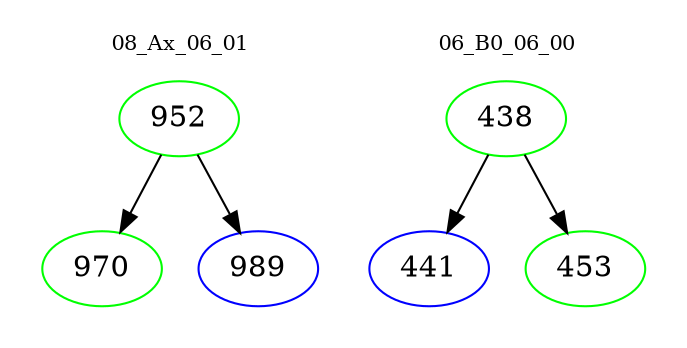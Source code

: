 digraph{
subgraph cluster_0 {
color = white
label = "08_Ax_06_01";
fontsize=10;
T0_952 [label="952", color="green"]
T0_952 -> T0_970 [color="black"]
T0_970 [label="970", color="green"]
T0_952 -> T0_989 [color="black"]
T0_989 [label="989", color="blue"]
}
subgraph cluster_1 {
color = white
label = "06_B0_06_00";
fontsize=10;
T1_438 [label="438", color="green"]
T1_438 -> T1_441 [color="black"]
T1_441 [label="441", color="blue"]
T1_438 -> T1_453 [color="black"]
T1_453 [label="453", color="green"]
}
}
